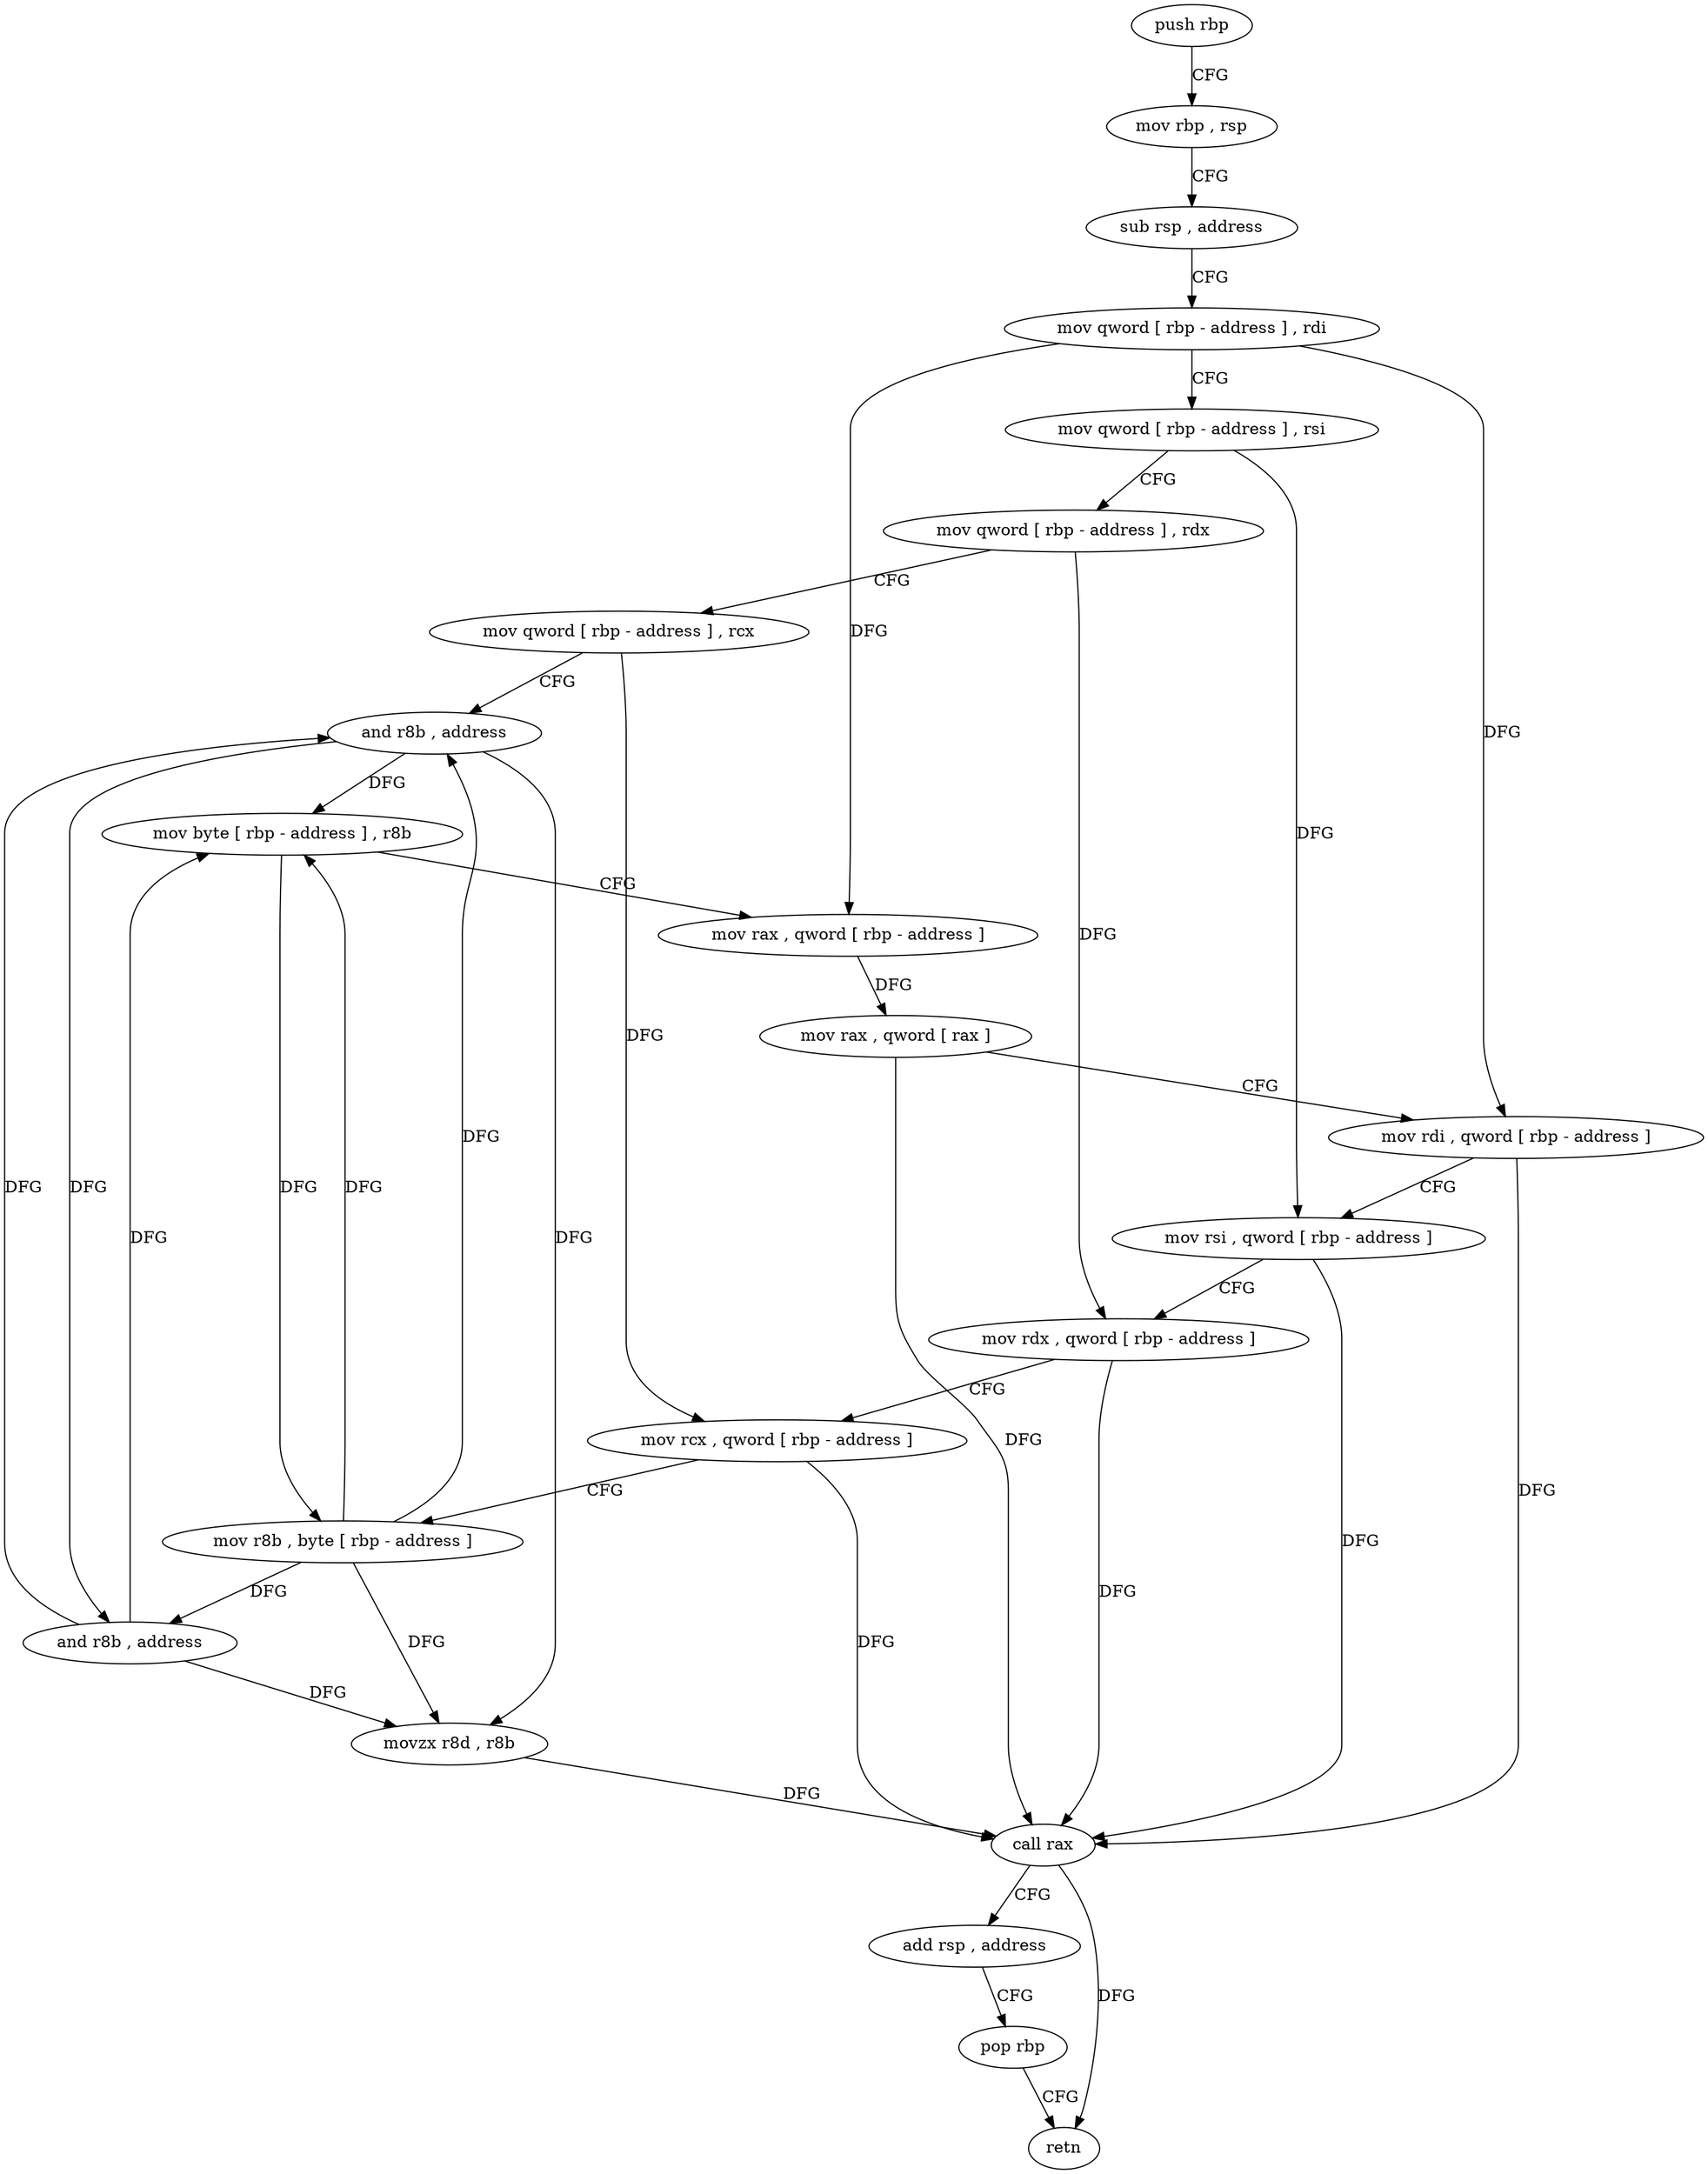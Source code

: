 digraph "func" {
"258624" [label = "push rbp" ]
"258625" [label = "mov rbp , rsp" ]
"258628" [label = "sub rsp , address" ]
"258632" [label = "mov qword [ rbp - address ] , rdi" ]
"258636" [label = "mov qword [ rbp - address ] , rsi" ]
"258640" [label = "mov qword [ rbp - address ] , rdx" ]
"258644" [label = "mov qword [ rbp - address ] , rcx" ]
"258648" [label = "and r8b , address" ]
"258652" [label = "mov byte [ rbp - address ] , r8b" ]
"258656" [label = "mov rax , qword [ rbp - address ]" ]
"258660" [label = "mov rax , qword [ rax ]" ]
"258663" [label = "mov rdi , qword [ rbp - address ]" ]
"258667" [label = "mov rsi , qword [ rbp - address ]" ]
"258671" [label = "mov rdx , qword [ rbp - address ]" ]
"258675" [label = "mov rcx , qword [ rbp - address ]" ]
"258679" [label = "mov r8b , byte [ rbp - address ]" ]
"258683" [label = "and r8b , address" ]
"258687" [label = "movzx r8d , r8b" ]
"258691" [label = "call rax" ]
"258693" [label = "add rsp , address" ]
"258697" [label = "pop rbp" ]
"258698" [label = "retn" ]
"258624" -> "258625" [ label = "CFG" ]
"258625" -> "258628" [ label = "CFG" ]
"258628" -> "258632" [ label = "CFG" ]
"258632" -> "258636" [ label = "CFG" ]
"258632" -> "258656" [ label = "DFG" ]
"258632" -> "258663" [ label = "DFG" ]
"258636" -> "258640" [ label = "CFG" ]
"258636" -> "258667" [ label = "DFG" ]
"258640" -> "258644" [ label = "CFG" ]
"258640" -> "258671" [ label = "DFG" ]
"258644" -> "258648" [ label = "CFG" ]
"258644" -> "258675" [ label = "DFG" ]
"258648" -> "258652" [ label = "DFG" ]
"258648" -> "258683" [ label = "DFG" ]
"258648" -> "258687" [ label = "DFG" ]
"258652" -> "258656" [ label = "CFG" ]
"258652" -> "258679" [ label = "DFG" ]
"258656" -> "258660" [ label = "DFG" ]
"258660" -> "258663" [ label = "CFG" ]
"258660" -> "258691" [ label = "DFG" ]
"258663" -> "258667" [ label = "CFG" ]
"258663" -> "258691" [ label = "DFG" ]
"258667" -> "258671" [ label = "CFG" ]
"258667" -> "258691" [ label = "DFG" ]
"258671" -> "258675" [ label = "CFG" ]
"258671" -> "258691" [ label = "DFG" ]
"258675" -> "258679" [ label = "CFG" ]
"258675" -> "258691" [ label = "DFG" ]
"258679" -> "258683" [ label = "DFG" ]
"258679" -> "258648" [ label = "DFG" ]
"258679" -> "258652" [ label = "DFG" ]
"258679" -> "258687" [ label = "DFG" ]
"258683" -> "258687" [ label = "DFG" ]
"258683" -> "258648" [ label = "DFG" ]
"258683" -> "258652" [ label = "DFG" ]
"258687" -> "258691" [ label = "DFG" ]
"258691" -> "258693" [ label = "CFG" ]
"258691" -> "258698" [ label = "DFG" ]
"258693" -> "258697" [ label = "CFG" ]
"258697" -> "258698" [ label = "CFG" ]
}
